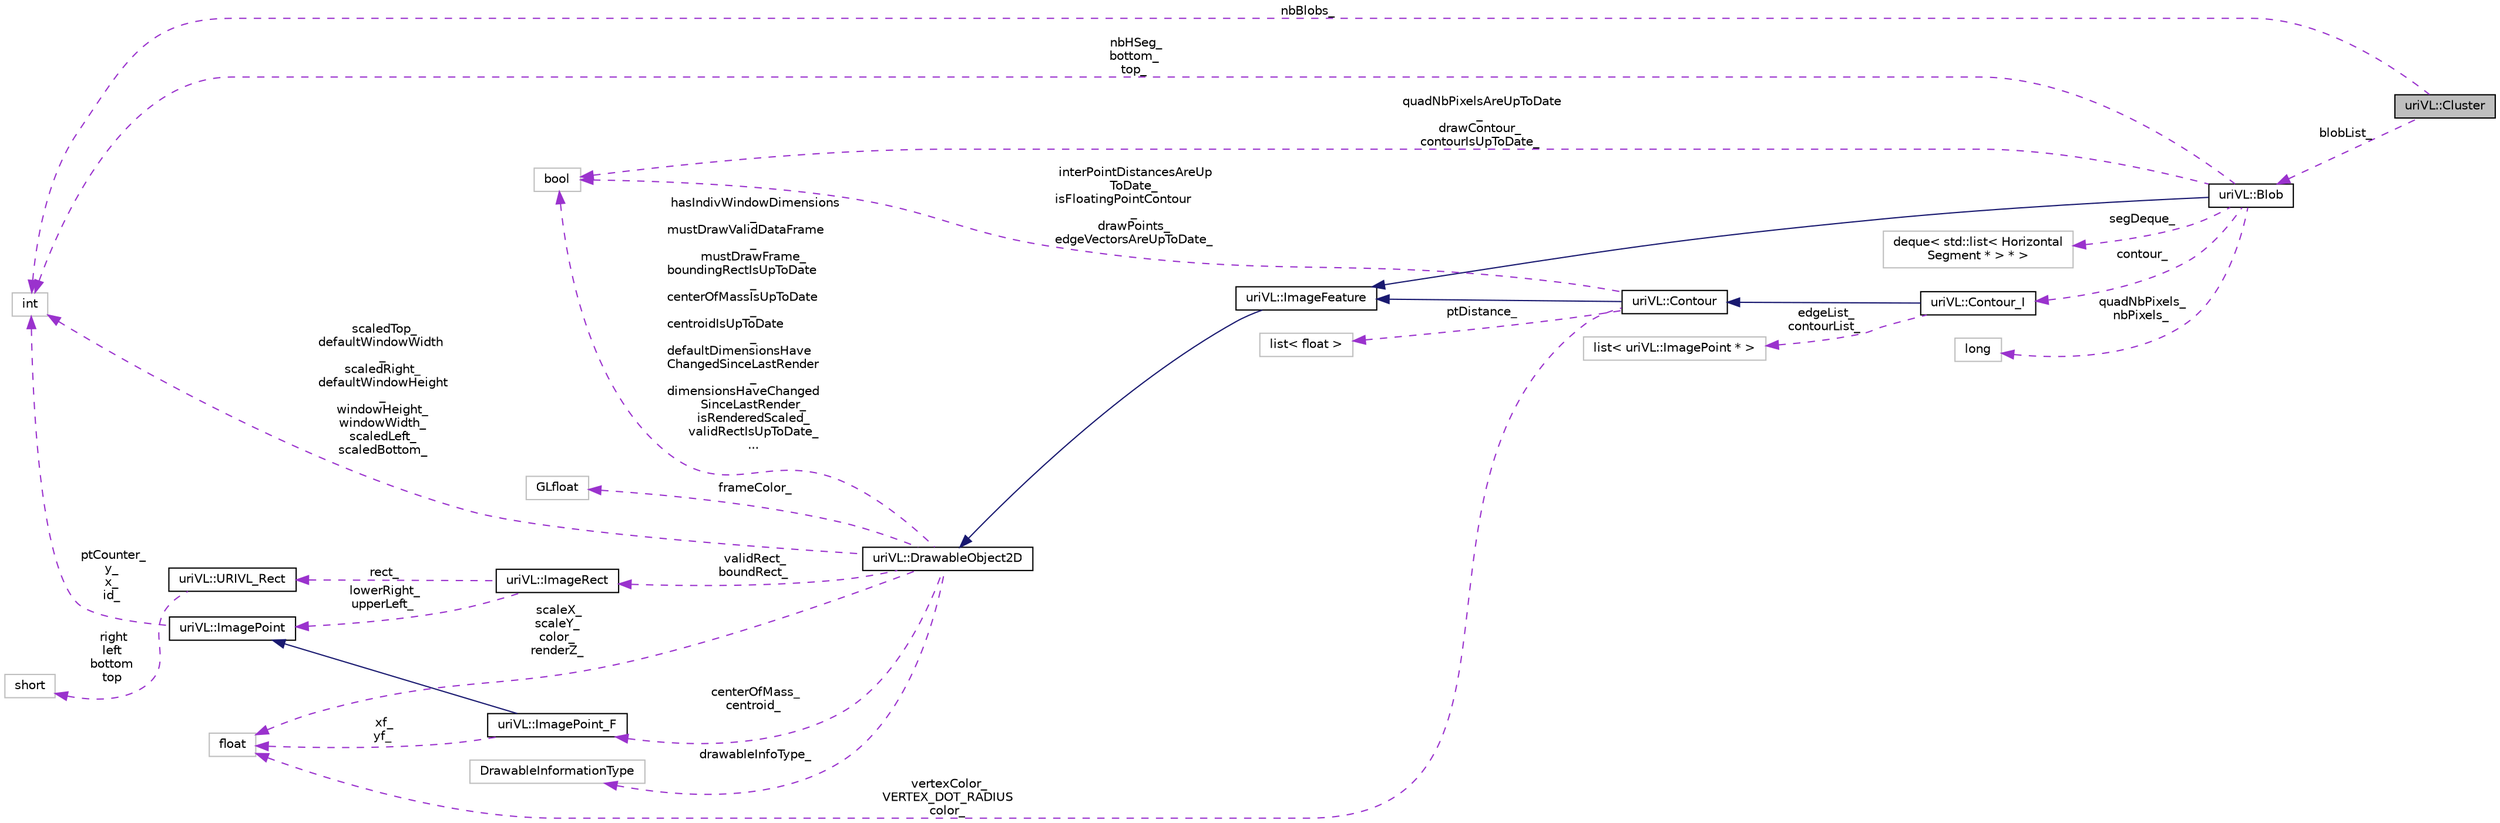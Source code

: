 digraph "uriVL::Cluster"
{
  edge [fontname="Helvetica",fontsize="10",labelfontname="Helvetica",labelfontsize="10"];
  node [fontname="Helvetica",fontsize="10",shape=record];
  rankdir="LR";
  Node1 [label="uriVL::Cluster",height=0.2,width=0.4,color="black", fillcolor="grey75", style="filled", fontcolor="black"];
  Node2 -> Node1 [dir="back",color="darkorchid3",fontsize="10",style="dashed",label=" blobList_" ,fontname="Helvetica"];
  Node2 [label="uriVL::Blob",height=0.2,width=0.4,color="black", fillcolor="white", style="filled",URL="$classuriVL_1_1Blob.html",tooltip="XPair is used in fillHoles(), indicating each covered segment upstairs/downstairs for each line of Ho..."];
  Node3 -> Node2 [dir="back",color="midnightblue",fontsize="10",style="solid",fontname="Helvetica"];
  Node3 [label="uriVL::ImageFeature",height=0.2,width=0.4,color="black", fillcolor="white", style="filled",URL="$classuriVL_1_1ImageFeature.html",tooltip="Abstract base class of Blob, Segment, Corner... "];
  Node4 -> Node3 [dir="back",color="midnightblue",fontsize="10",style="solid",fontname="Helvetica"];
  Node4 [label="uriVL::DrawableObject2D",height=0.2,width=0.4,color="black", fillcolor="white", style="filled",URL="$classuriVL_1_1DrawableObject2D.html",tooltip="Virtual base DrawableObject2D class. "];
  Node5 -> Node4 [dir="back",color="darkorchid3",fontsize="10",style="dashed",label=" frameColor_" ,fontname="Helvetica"];
  Node5 [label="GLfloat",height=0.2,width=0.4,color="grey75", fillcolor="white", style="filled"];
  Node6 -> Node4 [dir="back",color="darkorchid3",fontsize="10",style="dashed",label=" validRect_\nboundRect_" ,fontname="Helvetica"];
  Node6 [label="uriVL::ImageRect",height=0.2,width=0.4,color="black", fillcolor="white", style="filled",URL="$classuriVL_1_1ImageRect.html",tooltip="Implements the ImageRect class. "];
  Node7 -> Node6 [dir="back",color="darkorchid3",fontsize="10",style="dashed",label=" rect_" ,fontname="Helvetica"];
  Node7 [label="uriVL::URIVL_Rect",height=0.2,width=0.4,color="black", fillcolor="white", style="filled",URL="$structuriVL_1_1URIVL__Rect.html",tooltip="For platforms not supported by Quicktime, we need to define Rect. "];
  Node8 -> Node7 [dir="back",color="darkorchid3",fontsize="10",style="dashed",label=" right\nleft\nbottom\ntop" ,fontname="Helvetica"];
  Node8 [label="short",height=0.2,width=0.4,color="grey75", fillcolor="white", style="filled"];
  Node9 -> Node6 [dir="back",color="darkorchid3",fontsize="10",style="dashed",label=" lowerRight_\nupperLeft_" ,fontname="Helvetica"];
  Node9 [label="uriVL::ImagePoint",height=0.2,width=0.4,color="black", fillcolor="white", style="filled",URL="$classuriVL_1_1ImagePoint.html",tooltip="Implements the ImagePoint class. "];
  Node10 -> Node9 [dir="back",color="darkorchid3",fontsize="10",style="dashed",label=" ptCounter_\ny_\nx_\nid_" ,fontname="Helvetica"];
  Node10 [label="int",height=0.2,width=0.4,color="grey75", fillcolor="white", style="filled"];
  Node11 -> Node4 [dir="back",color="darkorchid3",fontsize="10",style="dashed",label=" centerOfMass_\ncentroid_" ,fontname="Helvetica"];
  Node11 [label="uriVL::ImagePoint_F",height=0.2,width=0.4,color="black", fillcolor="white", style="filled",URL="$classuriVL_1_1ImagePoint__F.html",tooltip="Implements the ImagePoint_F class. "];
  Node9 -> Node11 [dir="back",color="midnightblue",fontsize="10",style="solid",fontname="Helvetica"];
  Node12 -> Node11 [dir="back",color="darkorchid3",fontsize="10",style="dashed",label=" xf_\nyf_" ,fontname="Helvetica"];
  Node12 [label="float",height=0.2,width=0.4,color="grey75", fillcolor="white", style="filled"];
  Node12 -> Node4 [dir="back",color="darkorchid3",fontsize="10",style="dashed",label=" scaleX_\nscaleY_\ncolor_\nrenderZ_" ,fontname="Helvetica"];
  Node10 -> Node4 [dir="back",color="darkorchid3",fontsize="10",style="dashed",label=" scaledTop_\ndefaultWindowWidth\l_\nscaledRight_\ndefaultWindowHeight\l_\nwindowHeight_\nwindowWidth_\nscaledLeft_\nscaledBottom_" ,fontname="Helvetica"];
  Node13 -> Node4 [dir="back",color="darkorchid3",fontsize="10",style="dashed",label=" hasIndivWindowDimensions\l_\nmustDrawValidDataFrame\l_\nmustDrawFrame_\nboundingRectIsUpToDate\l_\ncenterOfMassIsUpToDate\l_\ncentroidIsUpToDate\l_\ndefaultDimensionsHave\lChangedSinceLastRender\l_\ndimensionsHaveChanged\lSinceLastRender_\nisRenderedScaled_\nvalidRectIsUpToDate_\n..." ,fontname="Helvetica"];
  Node13 [label="bool",height=0.2,width=0.4,color="grey75", fillcolor="white", style="filled"];
  Node14 -> Node4 [dir="back",color="darkorchid3",fontsize="10",style="dashed",label=" drawableInfoType_" ,fontname="Helvetica"];
  Node14 [label="DrawableInformationType",height=0.2,width=0.4,color="grey75", fillcolor="white", style="filled"];
  Node15 -> Node2 [dir="back",color="darkorchid3",fontsize="10",style="dashed",label=" segDeque_" ,fontname="Helvetica"];
  Node15 [label="deque\< std::list\< Horizontal\lSegment * \> * \>",height=0.2,width=0.4,color="grey75", fillcolor="white", style="filled"];
  Node16 -> Node2 [dir="back",color="darkorchid3",fontsize="10",style="dashed",label=" contour_" ,fontname="Helvetica"];
  Node16 [label="uriVL::Contour_I",height=0.2,width=0.4,color="black", fillcolor="white", style="filled",URL="$classuriVL_1_1Contour__I.html",tooltip="A Countour_I is a set of ImagePoint objects (intetger coordinates) which compose a closed curve..."];
  Node17 -> Node16 [dir="back",color="midnightblue",fontsize="10",style="solid",fontname="Helvetica"];
  Node17 [label="uriVL::Contour",height=0.2,width=0.4,color="black", fillcolor="white", style="filled",URL="$classuriVL_1_1Contour.html",tooltip="Set of ImagePoint objects which form a closed curve. "];
  Node3 -> Node17 [dir="back",color="midnightblue",fontsize="10",style="solid",fontname="Helvetica"];
  Node12 -> Node17 [dir="back",color="darkorchid3",fontsize="10",style="dashed",label=" vertexColor_\nVERTEX_DOT_RADIUS\ncolor_" ,fontname="Helvetica"];
  Node13 -> Node17 [dir="back",color="darkorchid3",fontsize="10",style="dashed",label=" interPointDistancesAreUp\lToDate_\nisFloatingPointContour\l_\ndrawPoints_\nedgeVectorsAreUpToDate_" ,fontname="Helvetica"];
  Node18 -> Node17 [dir="back",color="darkorchid3",fontsize="10",style="dashed",label=" ptDistance_" ,fontname="Helvetica"];
  Node18 [label="list\< float \>",height=0.2,width=0.4,color="grey75", fillcolor="white", style="filled"];
  Node19 -> Node16 [dir="back",color="darkorchid3",fontsize="10",style="dashed",label=" edgeList_\ncontourList_" ,fontname="Helvetica"];
  Node19 [label="list\< uriVL::ImagePoint * \>",height=0.2,width=0.4,color="grey75", fillcolor="white", style="filled"];
  Node10 -> Node2 [dir="back",color="darkorchid3",fontsize="10",style="dashed",label=" nbHSeg_\nbottom_\ntop_" ,fontname="Helvetica"];
  Node13 -> Node2 [dir="back",color="darkorchid3",fontsize="10",style="dashed",label=" quadNbPixelsAreUpToDate\l_\ndrawContour_\ncontourIsUpToDate_" ,fontname="Helvetica"];
  Node20 -> Node2 [dir="back",color="darkorchid3",fontsize="10",style="dashed",label=" quadNbPixels_\nnbPixels_" ,fontname="Helvetica"];
  Node20 [label="long",height=0.2,width=0.4,color="grey75", fillcolor="white", style="filled"];
  Node10 -> Node1 [dir="back",color="darkorchid3",fontsize="10",style="dashed",label=" nbBlobs_" ,fontname="Helvetica"];
}
